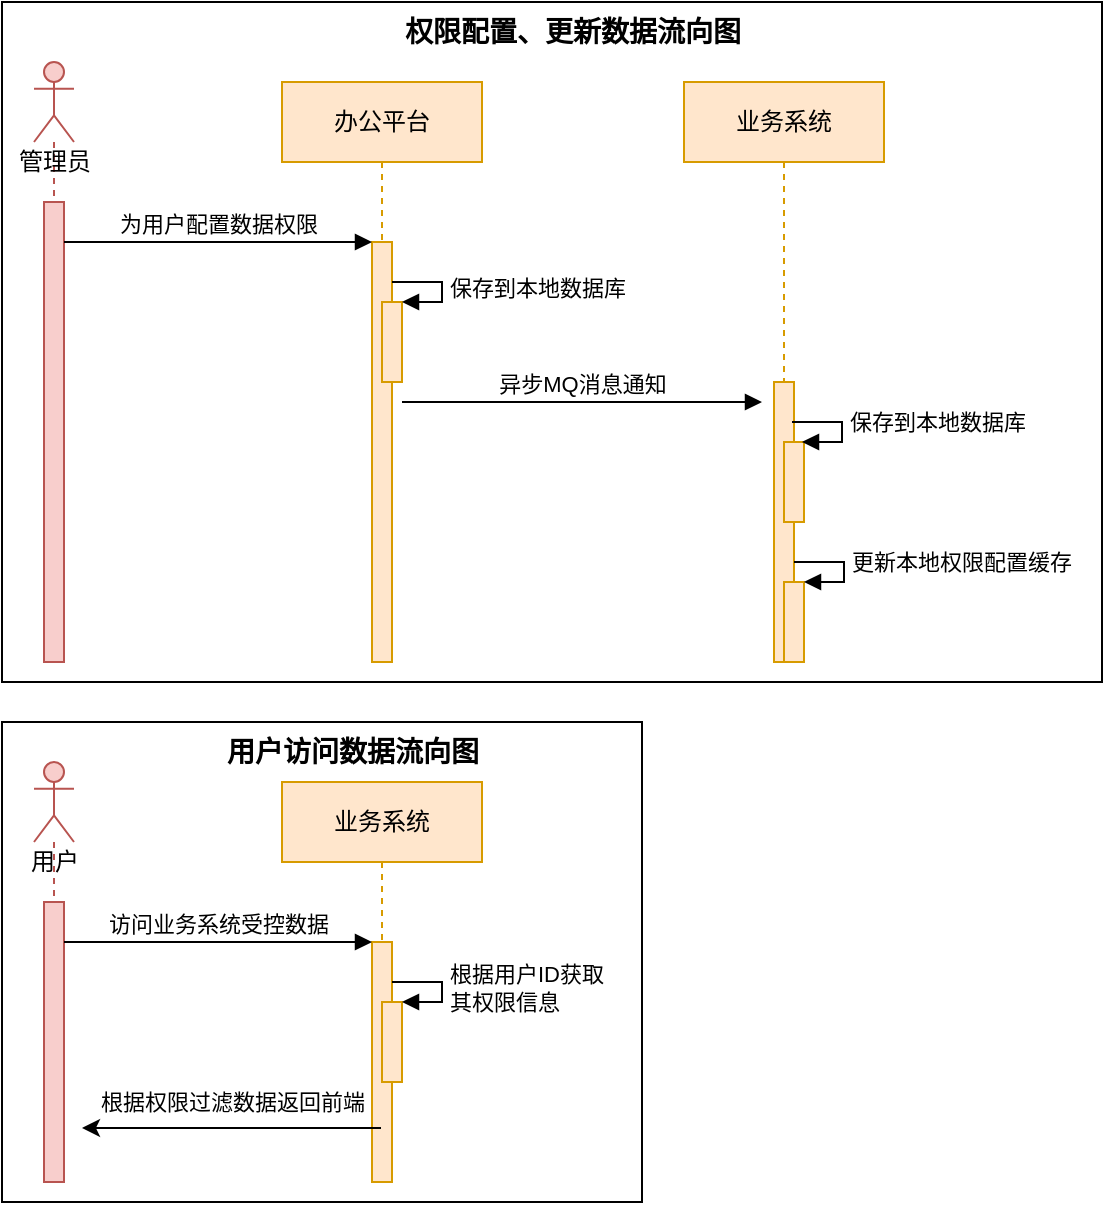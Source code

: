 <mxfile version="24.4.6" type="github" pages="2">
  <diagram id="i7KtP-Vs8fw_sYRqWalm" name="Sequence diagram">
    <mxGraphModel dx="954" dy="591" grid="1" gridSize="10" guides="1" tooltips="1" connect="1" arrows="1" fold="1" page="1" pageScale="1" pageWidth="1019" pageHeight="1320" math="0" shadow="0">
      <root>
        <mxCell id="0" />
        <mxCell id="1" parent="0" />
        <mxCell id="HE5_hAM7Uw1PeZOW6P2--24" value="" style="rounded=0;whiteSpace=wrap;html=1;" vertex="1" parent="1">
          <mxGeometry x="130" y="410" width="320" height="240" as="geometry" />
        </mxCell>
        <mxCell id="HE5_hAM7Uw1PeZOW6P2--25" value="&lt;span style=&quot;font-size: 14px;&quot;&gt;&lt;b&gt;用户访问数据流向图&lt;/b&gt;&lt;/span&gt;" style="text;html=1;align=center;verticalAlign=middle;resizable=0;points=[];autosize=1;strokeColor=none;fillColor=none;" vertex="1" parent="1">
          <mxGeometry x="230" y="410" width="150" height="30" as="geometry" />
        </mxCell>
        <mxCell id="HE5_hAM7Uw1PeZOW6P2--22" value="" style="rounded=0;whiteSpace=wrap;html=1;" vertex="1" parent="1">
          <mxGeometry x="130" y="50" width="550" height="340" as="geometry" />
        </mxCell>
        <mxCell id="XppZFFv2hi1EjOijFOD9-2" value="管理员" style="shape=umlLifeline;participant=umlActor;perimeter=lifelinePerimeter;html=1;container=1;collapsible=0;recursiveResize=0;verticalAlign=top;spacingTop=36;outlineConnect=0;size=40;fillColor=#f8cecc;strokeColor=#b85450;" parent="1" vertex="1">
          <mxGeometry x="146" y="80" width="20" height="290" as="geometry" />
        </mxCell>
        <mxCell id="XppZFFv2hi1EjOijFOD9-3" value="" style="html=1;points=[];perimeter=orthogonalPerimeter;fillColor=#f8cecc;strokeColor=#b85450;" parent="XppZFFv2hi1EjOijFOD9-2" vertex="1">
          <mxGeometry x="5" y="70" width="10" height="230" as="geometry" />
        </mxCell>
        <mxCell id="XppZFFv2hi1EjOijFOD9-4" value="办公平台" style="shape=umlLifeline;perimeter=lifelinePerimeter;whiteSpace=wrap;html=1;container=1;collapsible=0;recursiveResize=0;outlineConnect=0;fillColor=#ffe6cc;strokeColor=#d79b00;" parent="1" vertex="1">
          <mxGeometry x="270" y="90" width="100" height="290" as="geometry" />
        </mxCell>
        <mxCell id="XppZFFv2hi1EjOijFOD9-5" value="" style="html=1;points=[];perimeter=orthogonalPerimeter;fillColor=#ffe6cc;strokeColor=#d79b00;" parent="XppZFFv2hi1EjOijFOD9-4" vertex="1">
          <mxGeometry x="45" y="80" width="10" height="210" as="geometry" />
        </mxCell>
        <mxCell id="XppZFFv2hi1EjOijFOD9-6" value="" style="html=1;points=[];perimeter=orthogonalPerimeter;fillColor=#ffe6cc;strokeColor=#d79b00;" parent="XppZFFv2hi1EjOijFOD9-4" vertex="1">
          <mxGeometry x="50" y="110" width="10" height="40" as="geometry" />
        </mxCell>
        <mxCell id="XppZFFv2hi1EjOijFOD9-7" value="保存到本地数据库" style="edgeStyle=orthogonalEdgeStyle;html=1;align=left;spacingLeft=2;endArrow=block;rounded=0;entryX=1;entryY=0;" parent="XppZFFv2hi1EjOijFOD9-4" target="XppZFFv2hi1EjOijFOD9-6" edge="1">
          <mxGeometry relative="1" as="geometry">
            <mxPoint x="55" y="100" as="sourcePoint" />
            <Array as="points">
              <mxPoint x="80" y="100" />
              <mxPoint x="80" y="110" />
            </Array>
          </mxGeometry>
        </mxCell>
        <mxCell id="XppZFFv2hi1EjOijFOD9-10" value="&lt;div&gt;为用户配置数据权限&lt;/div&gt;" style="html=1;verticalAlign=bottom;endArrow=block;entryX=0;entryY=0;rounded=0;" parent="1" source="XppZFFv2hi1EjOijFOD9-3" target="XppZFFv2hi1EjOijFOD9-5" edge="1">
          <mxGeometry relative="1" as="geometry">
            <mxPoint x="245" y="170" as="sourcePoint" />
          </mxGeometry>
        </mxCell>
        <mxCell id="XppZFFv2hi1EjOijFOD9-18" value="异步MQ消息通知" style="html=1;verticalAlign=bottom;endArrow=block;rounded=0;" parent="1" edge="1">
          <mxGeometry relative="1" as="geometry">
            <mxPoint x="330" y="250" as="sourcePoint" />
            <mxPoint x="510" y="250" as="targetPoint" />
          </mxGeometry>
        </mxCell>
        <mxCell id="Qn5ItUkuixa2Q5uJuzji-2" value="业务系统" style="shape=umlLifeline;perimeter=lifelinePerimeter;whiteSpace=wrap;html=1;container=1;collapsible=0;recursiveResize=0;outlineConnect=0;fillColor=#ffe6cc;strokeColor=#d79b00;" parent="1" vertex="1">
          <mxGeometry x="471" y="90" width="100" height="290" as="geometry" />
        </mxCell>
        <mxCell id="Qn5ItUkuixa2Q5uJuzji-3" value="" style="html=1;points=[];perimeter=orthogonalPerimeter;fillColor=#ffe6cc;strokeColor=#d79b00;" parent="Qn5ItUkuixa2Q5uJuzji-2" vertex="1">
          <mxGeometry x="45" y="150" width="10" height="140" as="geometry" />
        </mxCell>
        <mxCell id="Qn5ItUkuixa2Q5uJuzji-6" value="" style="html=1;points=[];perimeter=orthogonalPerimeter;fillColor=#ffe6cc;strokeColor=#d79b00;" parent="Qn5ItUkuixa2Q5uJuzji-2" vertex="1">
          <mxGeometry x="50" y="250" width="10" height="40" as="geometry" />
        </mxCell>
        <mxCell id="Qn5ItUkuixa2Q5uJuzji-8" value="" style="html=1;points=[];perimeter=orthogonalPerimeter;fillColor=#ffe6cc;strokeColor=#d79b00;" parent="Qn5ItUkuixa2Q5uJuzji-2" vertex="1">
          <mxGeometry x="50" y="180" width="10" height="40" as="geometry" />
        </mxCell>
        <mxCell id="Qn5ItUkuixa2Q5uJuzji-9" value="保存到本地数据库" style="edgeStyle=orthogonalEdgeStyle;html=1;align=left;spacingLeft=2;endArrow=block;rounded=0;entryX=1;entryY=0;" parent="Qn5ItUkuixa2Q5uJuzji-2" edge="1">
          <mxGeometry x="-0.091" relative="1" as="geometry">
            <mxPoint x="54" y="170" as="sourcePoint" />
            <Array as="points">
              <mxPoint x="79" y="170" />
              <mxPoint x="79" y="180" />
            </Array>
            <mxPoint x="59" y="180" as="targetPoint" />
            <mxPoint as="offset" />
          </mxGeometry>
        </mxCell>
        <mxCell id="Qn5ItUkuixa2Q5uJuzji-10" value="更新本地权限配置缓存" style="edgeStyle=orthogonalEdgeStyle;html=1;align=left;spacingLeft=2;endArrow=block;rounded=0;entryX=1;entryY=0;" parent="Qn5ItUkuixa2Q5uJuzji-2" edge="1">
          <mxGeometry x="-0.091" relative="1" as="geometry">
            <mxPoint x="55" y="240" as="sourcePoint" />
            <Array as="points">
              <mxPoint x="80" y="240" />
              <mxPoint x="80" y="250" />
            </Array>
            <mxPoint x="60" y="250" as="targetPoint" />
            <mxPoint as="offset" />
          </mxGeometry>
        </mxCell>
        <mxCell id="HE5_hAM7Uw1PeZOW6P2--1" value="用户" style="shape=umlLifeline;participant=umlActor;perimeter=lifelinePerimeter;html=1;container=1;collapsible=0;recursiveResize=0;verticalAlign=top;spacingTop=36;outlineConnect=0;size=40;fillColor=#f8cecc;strokeColor=#b85450;" vertex="1" parent="1">
          <mxGeometry x="146" y="430" width="20" height="210" as="geometry" />
        </mxCell>
        <mxCell id="HE5_hAM7Uw1PeZOW6P2--2" value="" style="html=1;points=[];perimeter=orthogonalPerimeter;fillColor=#f8cecc;strokeColor=#b85450;" vertex="1" parent="HE5_hAM7Uw1PeZOW6P2--1">
          <mxGeometry x="5" y="70" width="10" height="140" as="geometry" />
        </mxCell>
        <mxCell id="HE5_hAM7Uw1PeZOW6P2--3" value="业务系统" style="shape=umlLifeline;perimeter=lifelinePerimeter;whiteSpace=wrap;html=1;container=1;collapsible=0;recursiveResize=0;outlineConnect=0;fillColor=#ffe6cc;strokeColor=#d79b00;" vertex="1" parent="1">
          <mxGeometry x="270" y="440" width="100" height="200" as="geometry" />
        </mxCell>
        <mxCell id="HE5_hAM7Uw1PeZOW6P2--4" value="" style="html=1;points=[];perimeter=orthogonalPerimeter;fillColor=#ffe6cc;strokeColor=#d79b00;" vertex="1" parent="HE5_hAM7Uw1PeZOW6P2--3">
          <mxGeometry x="45" y="80" width="10" height="120" as="geometry" />
        </mxCell>
        <mxCell id="HE5_hAM7Uw1PeZOW6P2--5" value="" style="html=1;points=[];perimeter=orthogonalPerimeter;fillColor=#ffe6cc;strokeColor=#d79b00;" vertex="1" parent="HE5_hAM7Uw1PeZOW6P2--3">
          <mxGeometry x="50" y="110" width="10" height="40" as="geometry" />
        </mxCell>
        <mxCell id="HE5_hAM7Uw1PeZOW6P2--6" value="根据用户ID获取&lt;div&gt;其权限信息&lt;/div&gt;" style="edgeStyle=orthogonalEdgeStyle;html=1;align=left;spacingLeft=2;endArrow=block;rounded=0;entryX=1;entryY=0;" edge="1" parent="HE5_hAM7Uw1PeZOW6P2--3" target="HE5_hAM7Uw1PeZOW6P2--5">
          <mxGeometry relative="1" as="geometry">
            <mxPoint x="55" y="100" as="sourcePoint" />
            <Array as="points">
              <mxPoint x="80" y="100" />
              <mxPoint x="80" y="110" />
            </Array>
          </mxGeometry>
        </mxCell>
        <mxCell id="HE5_hAM7Uw1PeZOW6P2--7" value="访问业务系统受控数据" style="html=1;verticalAlign=bottom;endArrow=block;entryX=0;entryY=0;rounded=0;" edge="1" parent="1" source="HE5_hAM7Uw1PeZOW6P2--2" target="HE5_hAM7Uw1PeZOW6P2--4">
          <mxGeometry relative="1" as="geometry">
            <mxPoint x="245" y="520" as="sourcePoint" />
          </mxGeometry>
        </mxCell>
        <mxCell id="HE5_hAM7Uw1PeZOW6P2--15" value="" style="endArrow=classic;html=1;rounded=0;" edge="1" parent="1" source="HE5_hAM7Uw1PeZOW6P2--3">
          <mxGeometry width="50" height="50" relative="1" as="geometry">
            <mxPoint x="240" y="650" as="sourcePoint" />
            <mxPoint x="170" y="613" as="targetPoint" />
          </mxGeometry>
        </mxCell>
        <mxCell id="HE5_hAM7Uw1PeZOW6P2--16" value="根据权限过滤数据返回前端" style="edgeLabel;html=1;align=center;verticalAlign=middle;resizable=0;points=[];" vertex="1" connectable="0" parent="HE5_hAM7Uw1PeZOW6P2--15">
          <mxGeometry x="0.004" y="-1" relative="1" as="geometry">
            <mxPoint y="-12" as="offset" />
          </mxGeometry>
        </mxCell>
        <mxCell id="HE5_hAM7Uw1PeZOW6P2--23" value="&lt;font style=&quot;font-size: 14px;&quot;&gt;&lt;b&gt;权限配置、更新数据流向图&lt;/b&gt;&lt;/font&gt;" style="text;html=1;align=center;verticalAlign=middle;resizable=0;points=[];autosize=1;strokeColor=none;fillColor=none;" vertex="1" parent="1">
          <mxGeometry x="320" y="50" width="190" height="30" as="geometry" />
        </mxCell>
      </root>
    </mxGraphModel>
  </diagram>
  <diagram id="hbYBUEr95w08JzggDiKY" name="With loop">
    <mxGraphModel dx="1332" dy="983" grid="1" gridSize="10" guides="1" tooltips="1" connect="1" arrows="1" fold="1" page="1" pageScale="1" pageWidth="1019" pageHeight="1320" math="0" shadow="0">
      <root>
        <mxCell id="jC507fco_XKDHWjVbaC3-0" />
        <mxCell id="jC507fco_XKDHWjVbaC3-1" parent="jC507fco_XKDHWjVbaC3-0" />
        <mxCell id="jC507fco_XKDHWjVbaC3-2" value="sd example with a loop" style="shape=umlFrame;whiteSpace=wrap;html=1;width=150;height=30;boundedLbl=1;verticalAlign=middle;align=left;spacingLeft=5;fillColor=#f5f5f5;fontColor=#333333;strokeColor=#666666;" vertex="1" parent="jC507fco_XKDHWjVbaC3-1">
          <mxGeometry x="20" y="30" width="740" height="490" as="geometry" />
        </mxCell>
        <mxCell id="jC507fco_XKDHWjVbaC3-3" value=":Object" style="shape=umlLifeline;perimeter=lifelinePerimeter;whiteSpace=wrap;html=1;container=1;collapsible=0;recursiveResize=0;outlineConnect=0;fillColor=#dae8fc;strokeColor=#6c8ebf;" vertex="1" parent="jC507fco_XKDHWjVbaC3-1">
          <mxGeometry x="320" y="80" width="100" height="400" as="geometry" />
        </mxCell>
        <mxCell id="jC507fco_XKDHWjVbaC3-4" value="" style="html=1;points=[];perimeter=orthogonalPerimeter;" vertex="1" parent="jC507fco_XKDHWjVbaC3-3">
          <mxGeometry x="45" y="80" width="10" height="240" as="geometry" />
        </mxCell>
        <mxCell id="jC507fco_XKDHWjVbaC3-5" value="" style="html=1;points=[];perimeter=orthogonalPerimeter;" vertex="1" parent="jC507fco_XKDHWjVbaC3-3">
          <mxGeometry x="50" y="120" width="10" height="55" as="geometry" />
        </mxCell>
        <mxCell id="jC507fco_XKDHWjVbaC3-6" value="self call" style="edgeStyle=orthogonalEdgeStyle;html=1;align=left;spacingLeft=2;endArrow=block;rounded=0;entryX=1;entryY=0;" edge="1" parent="jC507fco_XKDHWjVbaC3-3" target="jC507fco_XKDHWjVbaC3-5">
          <mxGeometry relative="1" as="geometry">
            <mxPoint x="55" y="105" as="sourcePoint" />
            <Array as="points">
              <mxPoint x="85" y="105" />
            </Array>
          </mxGeometry>
        </mxCell>
        <mxCell id="jC507fco_XKDHWjVbaC3-7" value="" style="shape=umlLifeline;participant=umlActor;perimeter=lifelinePerimeter;whiteSpace=wrap;html=1;container=1;collapsible=0;recursiveResize=0;verticalAlign=top;spacingTop=36;outlineConnect=0;fillColor=#f8cecc;strokeColor=#b85450;" vertex="1" parent="jC507fco_XKDHWjVbaC3-1">
          <mxGeometry x="95" y="80" width="20" height="410" as="geometry" />
        </mxCell>
        <mxCell id="jC507fco_XKDHWjVbaC3-8" value="" style="html=1;points=[];perimeter=orthogonalPerimeter;" vertex="1" parent="jC507fco_XKDHWjVbaC3-7">
          <mxGeometry x="5" y="70" width="10" height="300" as="geometry" />
        </mxCell>
        <mxCell id="jC507fco_XKDHWjVbaC3-9" value="dispatch" style="html=1;verticalAlign=bottom;startArrow=oval;endArrow=block;startSize=8;rounded=0;" edge="1" parent="jC507fco_XKDHWjVbaC3-7" target="jC507fco_XKDHWjVbaC3-8">
          <mxGeometry relative="1" as="geometry">
            <mxPoint x="-55" y="70" as="sourcePoint" />
          </mxGeometry>
        </mxCell>
        <mxCell id="jC507fco_XKDHWjVbaC3-10" value="dispatch" style="html=1;verticalAlign=bottom;endArrow=block;entryX=0;entryY=0;rounded=0;" edge="1" parent="jC507fco_XKDHWjVbaC3-1" source="jC507fco_XKDHWjVbaC3-8" target="jC507fco_XKDHWjVbaC3-4">
          <mxGeometry relative="1" as="geometry">
            <mxPoint x="200" y="160" as="sourcePoint" />
          </mxGeometry>
        </mxCell>
        <mxCell id="jC507fco_XKDHWjVbaC3-11" value="[items=true]" style="edgeLabel;html=1;align=center;verticalAlign=middle;resizable=0;points=[];" vertex="1" connectable="0" parent="jC507fco_XKDHWjVbaC3-10">
          <mxGeometry x="-0.859" y="2" relative="1" as="geometry">
            <mxPoint x="22" y="-8" as="offset" />
          </mxGeometry>
        </mxCell>
        <mxCell id="jC507fco_XKDHWjVbaC3-12" value="return" style="html=1;verticalAlign=bottom;endArrow=open;dashed=1;endSize=8;exitX=0;exitY=0.95;rounded=0;" edge="1" parent="jC507fco_XKDHWjVbaC3-1" source="jC507fco_XKDHWjVbaC3-4" target="jC507fco_XKDHWjVbaC3-8">
          <mxGeometry relative="1" as="geometry">
            <mxPoint x="200" y="236" as="targetPoint" />
          </mxGeometry>
        </mxCell>
        <mxCell id="jC507fco_XKDHWjVbaC3-13" value=":Object" style="shape=umlLifeline;perimeter=lifelinePerimeter;whiteSpace=wrap;html=1;container=1;collapsible=0;recursiveResize=0;outlineConnect=0;fillColor=#d5e8d4;strokeColor=#82b366;" vertex="1" parent="jC507fco_XKDHWjVbaC3-1">
          <mxGeometry x="490" y="80" width="100" height="400" as="geometry" />
        </mxCell>
        <mxCell id="jC507fco_XKDHWjVbaC3-14" value="" style="html=1;points=[];perimeter=orthogonalPerimeter;" vertex="1" parent="jC507fco_XKDHWjVbaC3-13">
          <mxGeometry x="44" y="200" width="10" height="80" as="geometry" />
        </mxCell>
        <mxCell id="jC507fco_XKDHWjVbaC3-15" value="dispatch" style="html=1;verticalAlign=bottom;endArrow=block;entryX=0;entryY=0;rounded=0;" edge="1" parent="jC507fco_XKDHWjVbaC3-1" source="jC507fco_XKDHWjVbaC3-4" target="jC507fco_XKDHWjVbaC3-14">
          <mxGeometry relative="1" as="geometry">
            <mxPoint x="374" y="280" as="sourcePoint" />
          </mxGeometry>
        </mxCell>
        <mxCell id="jC507fco_XKDHWjVbaC3-16" value="return" style="html=1;verticalAlign=bottom;endArrow=open;dashed=1;endSize=8;exitX=0;exitY=0.95;rounded=0;" edge="1" parent="jC507fco_XKDHWjVbaC3-1" source="jC507fco_XKDHWjVbaC3-14" target="jC507fco_XKDHWjVbaC3-4">
          <mxGeometry relative="1" as="geometry">
            <mxPoint x="680" y="430" as="targetPoint" />
          </mxGeometry>
        </mxCell>
        <mxCell id="jC507fco_XKDHWjVbaC3-17" value="" style="group" vertex="1" connectable="0" parent="jC507fco_XKDHWjVbaC3-1">
          <mxGeometry x="278" y="170" width="334" height="190" as="geometry" />
        </mxCell>
        <mxCell id="jC507fco_XKDHWjVbaC3-18" value="loop" style="shape=umlFrame;whiteSpace=wrap;html=1;fillColor=#ffe6cc;strokeColor=#d79b00;" vertex="1" parent="jC507fco_XKDHWjVbaC3-17">
          <mxGeometry width="334" height="190" as="geometry" />
        </mxCell>
        <mxCell id="jC507fco_XKDHWjVbaC3-19" value="&lt;span style=&quot;font-size: 11px; background-color: rgb(255, 255, 255);&quot;&gt;[items=true]&lt;/span&gt;" style="text;html=1;align=center;verticalAlign=middle;resizable=0;points=[];autosize=1;strokeColor=none;fillColor=none;" vertex="1" parent="jC507fco_XKDHWjVbaC3-17">
          <mxGeometry y="32" width="70" height="20" as="geometry" />
        </mxCell>
        <mxCell id="jC507fco_XKDHWjVbaC3-20" style="rounded=0;orthogonalLoop=1;jettySize=auto;html=1;endArrow=none;endFill=0;dashed=1;fillColor=#ffe6cc;strokeColor=#d79b00;" edge="1" parent="jC507fco_XKDHWjVbaC3-1" source="jC507fco_XKDHWjVbaC3-21" target="jC507fco_XKDHWjVbaC3-18">
          <mxGeometry relative="1" as="geometry" />
        </mxCell>
        <mxCell id="jC507fco_XKDHWjVbaC3-21" value="Only on valid items" style="shape=note2;boundedLbl=1;whiteSpace=wrap;html=1;size=25;verticalAlign=top;align=center;fillColor=#ffe6cc;strokeColor=#d79b00;" vertex="1" parent="jC507fco_XKDHWjVbaC3-1">
          <mxGeometry x="630" y="200" width="120" height="60" as="geometry" />
        </mxCell>
      </root>
    </mxGraphModel>
  </diagram>
</mxfile>

